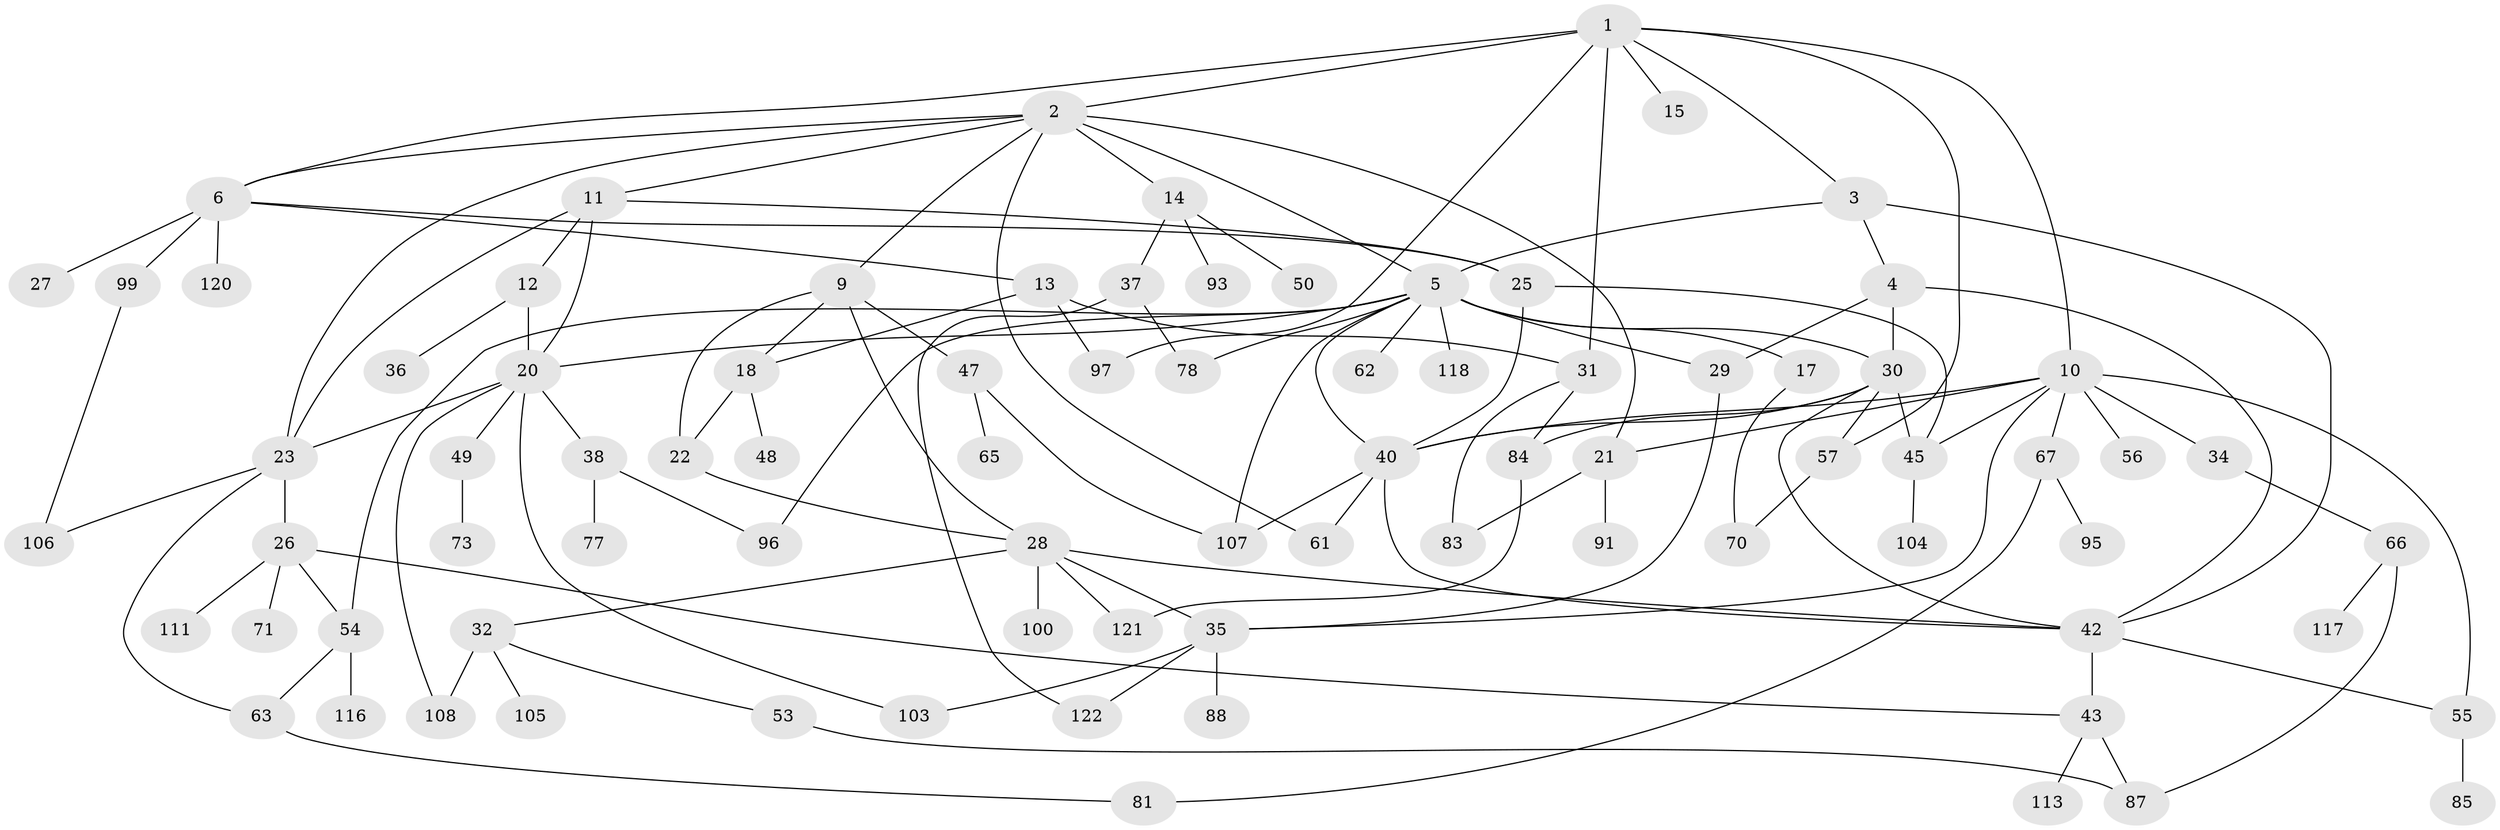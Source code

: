 // original degree distribution, {6: 0.03278688524590164, 10: 0.00819672131147541, 4: 0.1721311475409836, 9: 0.00819672131147541, 5: 0.07377049180327869, 2: 0.3114754098360656, 1: 0.22131147540983606, 7: 0.00819672131147541, 3: 0.16393442622950818}
// Generated by graph-tools (version 1.1) at 2025/10/02/27/25 16:10:52]
// undirected, 83 vertices, 129 edges
graph export_dot {
graph [start="1"]
  node [color=gray90,style=filled];
  1 [super="+16"];
  2 [super="+8"];
  3 [super="+76"];
  4 [super="+80"];
  5 [super="+86"];
  6 [super="+7"];
  9 [super="+98"];
  10 [super="+39"];
  11;
  12 [super="+52"];
  13 [super="+94"];
  14;
  15;
  17 [super="+110"];
  18 [super="+19"];
  20 [super="+44"];
  21 [super="+114"];
  22 [super="+51"];
  23 [super="+24"];
  25 [super="+102"];
  26 [super="+41"];
  27;
  28 [super="+115"];
  29 [super="+69"];
  30 [super="+79"];
  31 [super="+33"];
  32 [super="+74"];
  34;
  35 [super="+75"];
  36 [super="+72"];
  37 [super="+46"];
  38;
  40 [super="+68"];
  42 [super="+112"];
  43 [super="+60"];
  45 [super="+59"];
  47 [super="+58"];
  48;
  49;
  50 [super="+82"];
  53;
  54 [super="+109"];
  55;
  56;
  57;
  61;
  62;
  63 [super="+64"];
  65;
  66;
  67 [super="+119"];
  70;
  71 [super="+90"];
  73;
  77;
  78;
  81 [super="+92"];
  83;
  84;
  85 [super="+89"];
  87;
  88;
  91;
  93;
  95;
  96;
  97 [super="+101"];
  99;
  100;
  103;
  104;
  105;
  106;
  107;
  108;
  111;
  113;
  116;
  117;
  118;
  120;
  121;
  122;
  1 -- 2 [weight=2];
  1 -- 3;
  1 -- 10;
  1 -- 15;
  1 -- 97;
  1 -- 57;
  1 -- 31;
  1 -- 6;
  2 -- 6;
  2 -- 9;
  2 -- 11;
  2 -- 14;
  2 -- 61;
  2 -- 5;
  2 -- 23;
  2 -- 21;
  3 -- 4;
  3 -- 5;
  3 -- 42;
  4 -- 29;
  4 -- 42;
  4 -- 30;
  5 -- 17;
  5 -- 30;
  5 -- 40;
  5 -- 62;
  5 -- 78;
  5 -- 96;
  5 -- 20;
  5 -- 118;
  5 -- 107;
  5 -- 29;
  5 -- 54;
  6 -- 25;
  6 -- 99;
  6 -- 120;
  6 -- 27;
  6 -- 13;
  9 -- 22;
  9 -- 47 [weight=2];
  9 -- 18;
  9 -- 28;
  10 -- 34;
  10 -- 56;
  10 -- 67;
  10 -- 21;
  10 -- 55;
  10 -- 40;
  10 -- 35;
  10 -- 45;
  11 -- 12;
  11 -- 23;
  11 -- 20;
  11 -- 25;
  12 -- 20 [weight=2];
  12 -- 36;
  13 -- 18;
  13 -- 97;
  13 -- 31;
  14 -- 37;
  14 -- 50;
  14 -- 93;
  17 -- 70;
  18 -- 48;
  18 -- 22;
  20 -- 38;
  20 -- 103;
  20 -- 108;
  20 -- 49;
  20 -- 23;
  21 -- 91;
  21 -- 83;
  22 -- 28;
  23 -- 26;
  23 -- 63;
  23 -- 106;
  25 -- 45;
  25 -- 40;
  26 -- 54;
  26 -- 43;
  26 -- 71;
  26 -- 111;
  28 -- 32;
  28 -- 35;
  28 -- 100;
  28 -- 42;
  28 -- 121;
  29 -- 35;
  30 -- 45;
  30 -- 57;
  30 -- 84;
  30 -- 40;
  30 -- 42;
  31 -- 83;
  31 -- 84;
  32 -- 53;
  32 -- 108;
  32 -- 105;
  34 -- 66;
  35 -- 122;
  35 -- 103;
  35 -- 88;
  37 -- 122;
  37 -- 78;
  38 -- 77;
  38 -- 96;
  40 -- 107;
  40 -- 42;
  40 -- 61;
  42 -- 43;
  42 -- 55;
  43 -- 113;
  43 -- 87;
  45 -- 104;
  47 -- 65;
  47 -- 107;
  49 -- 73;
  53 -- 87;
  54 -- 116;
  54 -- 63;
  55 -- 85;
  57 -- 70;
  63 -- 81;
  66 -- 117;
  66 -- 87;
  67 -- 95;
  67 -- 81;
  84 -- 121;
  99 -- 106;
}

